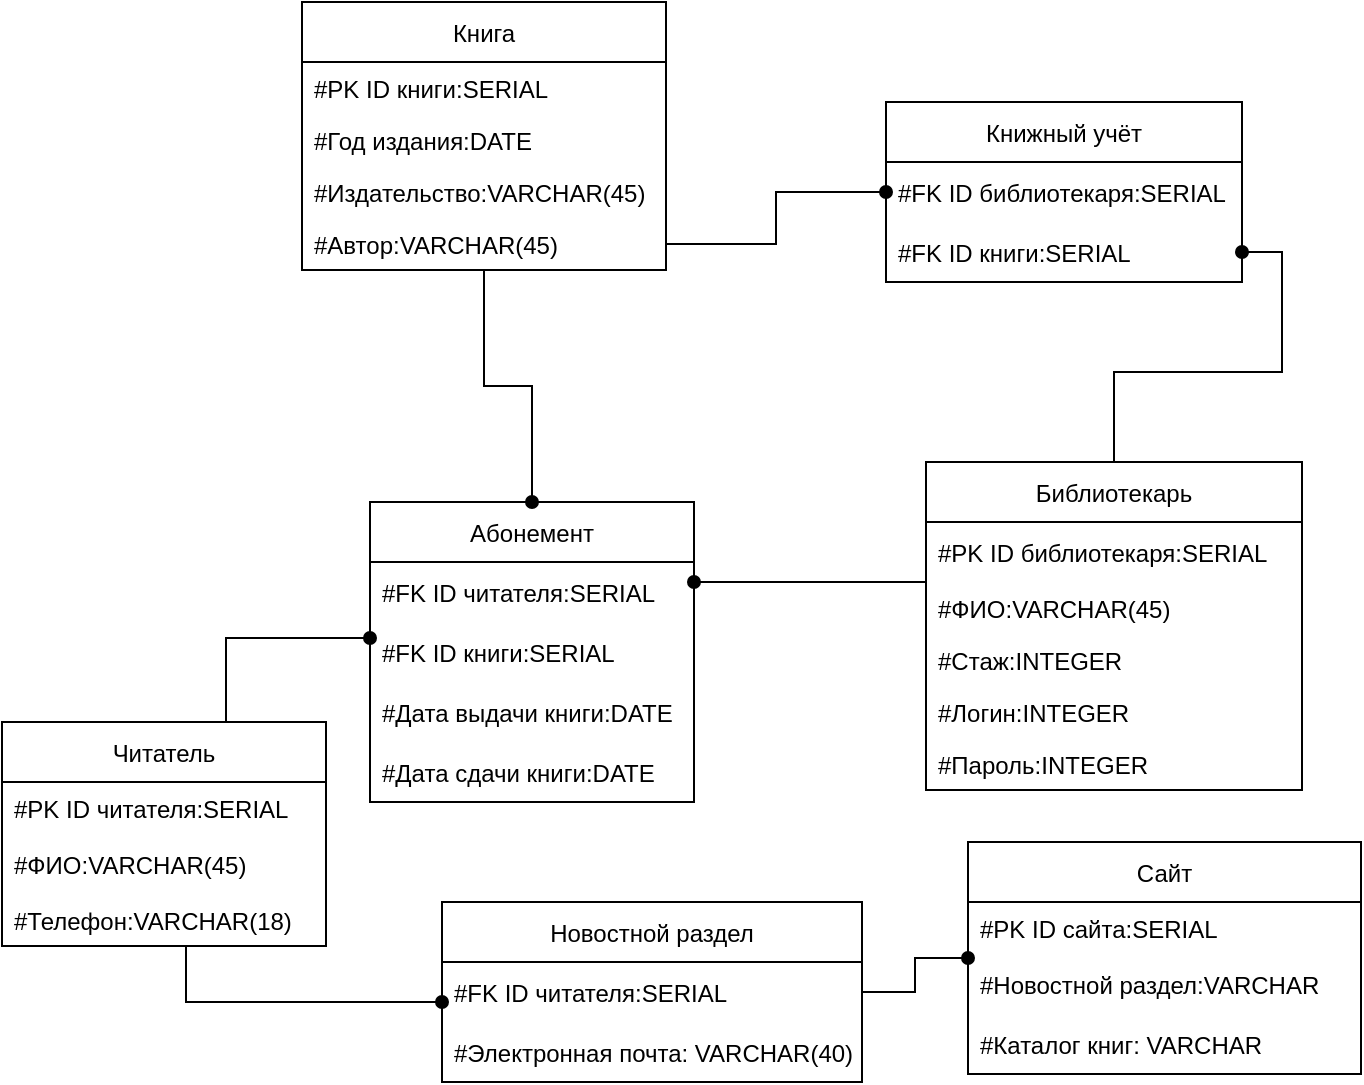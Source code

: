 <mxfile version="20.6.2" type="device"><diagram id="o0Ot8OfE1hzmRxttO5qP" name="Страница 1"><mxGraphModel dx="1944" dy="1009" grid="1" gridSize="10" guides="1" tooltips="1" connect="1" arrows="1" fold="1" page="1" pageScale="1" pageWidth="827" pageHeight="1169" math="0" shadow="0"><root><mxCell id="0"/><mxCell id="1" parent="0"/><mxCell id="uWcTlKI4SSLyV0iI5zAw-122" value="" style="edgeStyle=orthogonalEdgeStyle;rounded=0;orthogonalLoop=1;jettySize=auto;html=1;endArrow=oval;endFill=1;startArrow=none;startFill=0;" parent="1" source="uWcTlKI4SSLyV0iI5zAw-136" target="uWcTlKI4SSLyV0iI5zAw-146" edge="1"><mxGeometry relative="1" as="geometry"><mxPoint x="-570" y="660" as="targetPoint"/><Array as="points"><mxPoint x="-668" y="640"/></Array><mxPoint x="-598" y="620" as="sourcePoint"/></mxGeometry></mxCell><mxCell id="uWcTlKI4SSLyV0iI5zAw-123" value="" style="edgeStyle=orthogonalEdgeStyle;rounded=0;orthogonalLoop=1;jettySize=auto;html=1;endArrow=oval;endFill=1;startArrow=none;startFill=0;" parent="1" source="uWcTlKI4SSLyV0iI5zAw-138" target="uWcTlKI4SSLyV0iI5zAw-141" edge="1"><mxGeometry relative="1" as="geometry"><Array as="points"><mxPoint x="-318" y="430"/><mxPoint x="-318" y="430"/></Array><mxPoint x="-308" y="435.034" as="sourcePoint"/><mxPoint x="-418" y="430" as="targetPoint"/></mxGeometry></mxCell><mxCell id="uWcTlKI4SSLyV0iI5zAw-125" value="" style="edgeStyle=orthogonalEdgeStyle;rounded=0;orthogonalLoop=1;jettySize=auto;html=1;endArrow=none;endFill=0;startArrow=oval;startFill=1;" parent="1" source="uWcTlKI4SSLyV0iI5zAw-141" target="uWcTlKI4SSLyV0iI5zAw-134" edge="1"><mxGeometry relative="1" as="geometry"><Array as="points"><mxPoint x="-648" y="458"/></Array><mxPoint x="-578" y="458" as="sourcePoint"/><mxPoint x="-648" y="525" as="targetPoint"/></mxGeometry></mxCell><mxCell id="uWcTlKI4SSLyV0iI5zAw-126" value="" style="edgeStyle=orthogonalEdgeStyle;rounded=0;orthogonalLoop=1;jettySize=auto;html=1;startArrow=oval;startFill=1;endArrow=none;endFill=0;" parent="1" source="uWcTlKI4SSLyV0iI5zAw-127" target="uWcTlKI4SSLyV0iI5zAw-133" edge="1"><mxGeometry relative="1" as="geometry"/></mxCell><mxCell id="uWcTlKI4SSLyV0iI5zAw-127" value="Книжный учёт" style="swimlane;fontStyle=0;childLayout=stackLayout;horizontal=1;startSize=30;horizontalStack=0;resizeParent=1;resizeParentMax=0;resizeLast=0;collapsible=1;marginBottom=0;" parent="1" vertex="1"><mxGeometry x="-318" y="190" width="178" height="90" as="geometry"/></mxCell><mxCell id="uWcTlKI4SSLyV0iI5zAw-128" value="#FK ID библиотекаря:SERIAL" style="text;strokeColor=none;fillColor=none;align=left;verticalAlign=middle;spacingLeft=4;spacingRight=4;overflow=hidden;points=[[0,0.5],[1,0.5]];portConstraint=eastwest;rotatable=0;" parent="uWcTlKI4SSLyV0iI5zAw-127" vertex="1"><mxGeometry y="30" width="178" height="30" as="geometry"/></mxCell><mxCell id="uWcTlKI4SSLyV0iI5zAw-129" value="#FK ID книги:SERIAL" style="text;strokeColor=none;fillColor=none;align=left;verticalAlign=middle;spacingLeft=4;spacingRight=4;overflow=hidden;points=[[0,0.5],[1,0.5]];portConstraint=eastwest;rotatable=0;" parent="uWcTlKI4SSLyV0iI5zAw-127" vertex="1"><mxGeometry y="60" width="178" height="30" as="geometry"/></mxCell><mxCell id="uWcTlKI4SSLyV0iI5zAw-130" value="Книга" style="swimlane;fontStyle=0;childLayout=stackLayout;horizontal=1;startSize=30;horizontalStack=0;resizeParent=1;resizeParentMax=0;resizeLast=0;collapsible=1;marginBottom=0;" parent="1" vertex="1"><mxGeometry x="-610" y="140" width="182" height="134" as="geometry"/></mxCell><mxCell id="uWcTlKI4SSLyV0iI5zAw-186" value="#PK ID книги:SERIAL" style="text;strokeColor=none;fillColor=none;align=left;verticalAlign=top;spacingLeft=4;spacingRight=4;overflow=hidden;rotatable=0;points=[[0,0.5],[1,0.5]];portConstraint=eastwest;" parent="uWcTlKI4SSLyV0iI5zAw-130" vertex="1"><mxGeometry y="30" width="182" height="26" as="geometry"/></mxCell><mxCell id="uWcTlKI4SSLyV0iI5zAw-131" value="#Год издания:DATE" style="text;strokeColor=none;fillColor=none;align=left;verticalAlign=top;spacingLeft=4;spacingRight=4;overflow=hidden;rotatable=0;points=[[0,0.5],[1,0.5]];portConstraint=eastwest;" parent="uWcTlKI4SSLyV0iI5zAw-130" vertex="1"><mxGeometry y="56" width="182" height="26" as="geometry"/></mxCell><mxCell id="uWcTlKI4SSLyV0iI5zAw-132" value="#Издательство:VARCHAR(45)" style="text;strokeColor=none;fillColor=none;align=left;verticalAlign=top;spacingLeft=4;spacingRight=4;overflow=hidden;rotatable=0;points=[[0,0.5],[1,0.5]];portConstraint=eastwest;" parent="uWcTlKI4SSLyV0iI5zAw-130" vertex="1"><mxGeometry y="82" width="182" height="26" as="geometry"/></mxCell><mxCell id="uWcTlKI4SSLyV0iI5zAw-133" value="#Автор:VARCHAR(45)" style="text;strokeColor=none;fillColor=none;align=left;verticalAlign=top;spacingLeft=4;spacingRight=4;overflow=hidden;rotatable=0;points=[[0,0.5],[1,0.5]];portConstraint=eastwest;" parent="uWcTlKI4SSLyV0iI5zAw-130" vertex="1"><mxGeometry y="108" width="182" height="26" as="geometry"/></mxCell><mxCell id="uWcTlKI4SSLyV0iI5zAw-134" value="Читатель" style="swimlane;fontStyle=0;childLayout=stackLayout;horizontal=1;startSize=30;horizontalStack=0;resizeParent=1;resizeParentMax=0;resizeLast=0;collapsible=1;marginBottom=0;" parent="1" vertex="1"><mxGeometry x="-760" y="500" width="162" height="112" as="geometry"/></mxCell><mxCell id="uWcTlKI4SSLyV0iI5zAw-135" value="#PK ID читателя:SERIAL" style="text;strokeColor=none;fillColor=none;align=left;verticalAlign=top;spacingLeft=4;spacingRight=4;overflow=hidden;rotatable=0;points=[[0,0.5],[1,0.5]];portConstraint=eastwest;" parent="uWcTlKI4SSLyV0iI5zAw-134" vertex="1"><mxGeometry y="30" width="162" height="26" as="geometry"/></mxCell><mxCell id="uWcTlKI4SSLyV0iI5zAw-190" value="#ФИО:VARCHAR(45)" style="text;strokeColor=none;fillColor=none;align=left;verticalAlign=middle;spacingLeft=4;spacingRight=4;overflow=hidden;points=[[0,0.5],[1,0.5]];portConstraint=eastwest;rotatable=0;" parent="uWcTlKI4SSLyV0iI5zAw-134" vertex="1"><mxGeometry y="56" width="162" height="30" as="geometry"/></mxCell><mxCell id="uWcTlKI4SSLyV0iI5zAw-136" value="#Телефон:VARCHAR(18)" style="text;strokeColor=none;fillColor=none;align=left;verticalAlign=top;spacingLeft=4;spacingRight=4;overflow=hidden;rotatable=0;points=[[0,0.5],[1,0.5]];portConstraint=eastwest;" parent="uWcTlKI4SSLyV0iI5zAw-134" vertex="1"><mxGeometry y="86" width="162" height="26" as="geometry"/></mxCell><mxCell id="uWcTlKI4SSLyV0iI5zAw-137" value="" style="edgeStyle=orthogonalEdgeStyle;rounded=0;orthogonalLoop=1;jettySize=auto;html=1;startArrow=none;startFill=0;endArrow=oval;endFill=1;" parent="1" source="uWcTlKI4SSLyV0iI5zAw-138" target="uWcTlKI4SSLyV0iI5zAw-129" edge="1"><mxGeometry relative="1" as="geometry"/></mxCell><mxCell id="uWcTlKI4SSLyV0iI5zAw-138" value="Библиотекарь" style="swimlane;fontStyle=0;childLayout=stackLayout;horizontal=1;startSize=30;horizontalStack=0;resizeParent=1;resizeParentMax=0;resizeLast=0;collapsible=1;marginBottom=0;" parent="1" vertex="1"><mxGeometry x="-298" y="370" width="188" height="164" as="geometry"/></mxCell><mxCell id="uWcTlKI4SSLyV0iI5zAw-189" value="#PK ID библиотекаря:SERIAL" style="text;strokeColor=none;fillColor=none;align=left;verticalAlign=middle;spacingLeft=4;spacingRight=4;overflow=hidden;points=[[0,0.5],[1,0.5]];portConstraint=eastwest;rotatable=0;" parent="uWcTlKI4SSLyV0iI5zAw-138" vertex="1"><mxGeometry y="30" width="188" height="30" as="geometry"/></mxCell><mxCell id="uWcTlKI4SSLyV0iI5zAw-139" value="#ФИО:VARCHAR(45)" style="text;strokeColor=none;fillColor=none;align=left;verticalAlign=top;spacingLeft=4;spacingRight=4;overflow=hidden;rotatable=0;points=[[0,0.5],[1,0.5]];portConstraint=eastwest;" parent="uWcTlKI4SSLyV0iI5zAw-138" vertex="1"><mxGeometry y="60" width="188" height="26" as="geometry"/></mxCell><mxCell id="uWcTlKI4SSLyV0iI5zAw-140" value="#Стаж:INTEGER" style="text;strokeColor=none;fillColor=none;align=left;verticalAlign=top;spacingLeft=4;spacingRight=4;overflow=hidden;rotatable=0;points=[[0,0.5],[1,0.5]];portConstraint=eastwest;" parent="uWcTlKI4SSLyV0iI5zAw-138" vertex="1"><mxGeometry y="86" width="188" height="26" as="geometry"/></mxCell><mxCell id="rtbRVgpuqB9UZXUEE2n0-1" value="#Логин:INTEGER" style="text;strokeColor=none;fillColor=none;align=left;verticalAlign=top;spacingLeft=4;spacingRight=4;overflow=hidden;rotatable=0;points=[[0,0.5],[1,0.5]];portConstraint=eastwest;" parent="uWcTlKI4SSLyV0iI5zAw-138" vertex="1"><mxGeometry y="112" width="188" height="26" as="geometry"/></mxCell><mxCell id="rtbRVgpuqB9UZXUEE2n0-2" value="#Пароль:INTEGER" style="text;strokeColor=none;fillColor=none;align=left;verticalAlign=top;spacingLeft=4;spacingRight=4;overflow=hidden;rotatable=0;points=[[0,0.5],[1,0.5]];portConstraint=eastwest;" parent="uWcTlKI4SSLyV0iI5zAw-138" vertex="1"><mxGeometry y="138" width="188" height="26" as="geometry"/></mxCell><mxCell id="uWcTlKI4SSLyV0iI5zAw-141" value="Абонемент" style="swimlane;fontStyle=0;childLayout=stackLayout;horizontal=1;startSize=30;horizontalStack=0;resizeParent=1;resizeParentMax=0;resizeLast=0;collapsible=1;marginBottom=0;" parent="1" vertex="1"><mxGeometry x="-576" y="390" width="162" height="150" as="geometry"/></mxCell><mxCell id="uWcTlKI4SSLyV0iI5zAw-142" value="#FK ID читателя:SERIAL" style="text;strokeColor=none;fillColor=none;align=left;verticalAlign=middle;spacingLeft=4;spacingRight=4;overflow=hidden;points=[[0,0.5],[1,0.5]];portConstraint=eastwest;rotatable=0;" parent="uWcTlKI4SSLyV0iI5zAw-141" vertex="1"><mxGeometry y="30" width="162" height="30" as="geometry"/></mxCell><mxCell id="uWcTlKI4SSLyV0iI5zAw-143" value="#FK ID книги:SERIAL" style="text;strokeColor=none;fillColor=none;align=left;verticalAlign=middle;spacingLeft=4;spacingRight=4;overflow=hidden;points=[[0,0.5],[1,0.5]];portConstraint=eastwest;rotatable=0;" parent="uWcTlKI4SSLyV0iI5zAw-141" vertex="1"><mxGeometry y="60" width="162" height="30" as="geometry"/></mxCell><mxCell id="uWcTlKI4SSLyV0iI5zAw-144" value="#Дата выдачи книги:DATE" style="text;strokeColor=none;fillColor=none;align=left;verticalAlign=middle;spacingLeft=4;spacingRight=4;overflow=hidden;points=[[0,0.5],[1,0.5]];portConstraint=eastwest;rotatable=0;" parent="uWcTlKI4SSLyV0iI5zAw-141" vertex="1"><mxGeometry y="90" width="162" height="30" as="geometry"/></mxCell><mxCell id="uWcTlKI4SSLyV0iI5zAw-145" value="#Дата сдачи книги:DATE" style="text;strokeColor=none;fillColor=none;align=left;verticalAlign=middle;spacingLeft=4;spacingRight=4;overflow=hidden;points=[[0,0.5],[1,0.5]];portConstraint=eastwest;rotatable=0;" parent="uWcTlKI4SSLyV0iI5zAw-141" vertex="1"><mxGeometry y="120" width="162" height="30" as="geometry"/></mxCell><mxCell id="uWcTlKI4SSLyV0iI5zAw-146" value="Новостной раздел" style="swimlane;fontStyle=0;childLayout=stackLayout;horizontal=1;startSize=30;horizontalStack=0;resizeParent=1;resizeParentMax=0;resizeLast=0;collapsible=1;marginBottom=0;" parent="1" vertex="1"><mxGeometry x="-540" y="590" width="210" height="90" as="geometry"/></mxCell><mxCell id="uWcTlKI4SSLyV0iI5zAw-147" value="#FK ID читателя:SERIAL" style="text;strokeColor=none;fillColor=none;align=left;verticalAlign=middle;spacingLeft=4;spacingRight=4;overflow=hidden;points=[[0,0.5],[1,0.5]];portConstraint=eastwest;rotatable=0;" parent="uWcTlKI4SSLyV0iI5zAw-146" vertex="1"><mxGeometry y="30" width="210" height="30" as="geometry"/></mxCell><mxCell id="uWcTlKI4SSLyV0iI5zAw-148" value="#Электронная почта: VARCHAR(40)" style="text;strokeColor=none;fillColor=none;align=left;verticalAlign=middle;spacingLeft=4;spacingRight=4;overflow=hidden;points=[[0,0.5],[1,0.5]];portConstraint=eastwest;rotatable=0;" parent="uWcTlKI4SSLyV0iI5zAw-146" vertex="1"><mxGeometry y="60" width="210" height="30" as="geometry"/></mxCell><mxCell id="uWcTlKI4SSLyV0iI5zAw-149" value="" style="edgeStyle=orthogonalEdgeStyle;rounded=0;orthogonalLoop=1;jettySize=auto;html=1;startArrow=oval;startFill=1;endArrow=none;endFill=0;" parent="1" source="uWcTlKI4SSLyV0iI5zAw-150" target="uWcTlKI4SSLyV0iI5zAw-146" edge="1"><mxGeometry relative="1" as="geometry"><Array as="points"/><mxPoint x="-320" y="710" as="sourcePoint"/><mxPoint x="-320" y="630" as="targetPoint"/></mxGeometry></mxCell><mxCell id="uWcTlKI4SSLyV0iI5zAw-150" value="Сайт" style="swimlane;fontStyle=0;childLayout=stackLayout;horizontal=1;startSize=30;horizontalStack=0;resizeParent=1;resizeParentMax=0;resizeLast=0;collapsible=1;marginBottom=0;" parent="1" vertex="1"><mxGeometry x="-277" y="560" width="196.5" height="116" as="geometry"/></mxCell><mxCell id="uWcTlKI4SSLyV0iI5zAw-191" value="#PK ID сайта:SERIAL" style="text;strokeColor=none;fillColor=none;align=left;verticalAlign=top;spacingLeft=4;spacingRight=4;overflow=hidden;rotatable=0;points=[[0,0.5],[1,0.5]];portConstraint=eastwest;" parent="uWcTlKI4SSLyV0iI5zAw-150" vertex="1"><mxGeometry y="30" width="196.5" height="26" as="geometry"/></mxCell><mxCell id="uWcTlKI4SSLyV0iI5zAw-151" value="#Новостной раздел:VARCHAR" style="text;strokeColor=none;fillColor=none;align=left;verticalAlign=middle;spacingLeft=4;spacingRight=4;overflow=hidden;points=[[0,0.5],[1,0.5]];portConstraint=eastwest;rotatable=0;" parent="uWcTlKI4SSLyV0iI5zAw-150" vertex="1"><mxGeometry y="56" width="196.5" height="30" as="geometry"/></mxCell><mxCell id="uWcTlKI4SSLyV0iI5zAw-152" value="#Каталог книг: VARCHAR" style="text;strokeColor=none;fillColor=none;align=left;verticalAlign=middle;spacingLeft=4;spacingRight=4;overflow=hidden;points=[[0,0.5],[1,0.5]];portConstraint=eastwest;rotatable=0;" parent="uWcTlKI4SSLyV0iI5zAw-150" vertex="1"><mxGeometry y="86" width="196.5" height="30" as="geometry"/></mxCell><mxCell id="uWcTlKI4SSLyV0iI5zAw-124" value="" style="edgeStyle=orthogonalEdgeStyle;rounded=0;orthogonalLoop=1;jettySize=auto;html=1;endArrow=oval;endFill=1;startArrow=none;startFill=0;" parent="1" source="uWcTlKI4SSLyV0iI5zAw-130" target="uWcTlKI4SSLyV0iI5zAw-141" edge="1"><mxGeometry relative="1" as="geometry"><mxPoint x="-498" y="387" as="targetPoint"/><Array as="points"/><mxPoint x="-498" y="268" as="sourcePoint"/></mxGeometry></mxCell></root></mxGraphModel></diagram></mxfile>